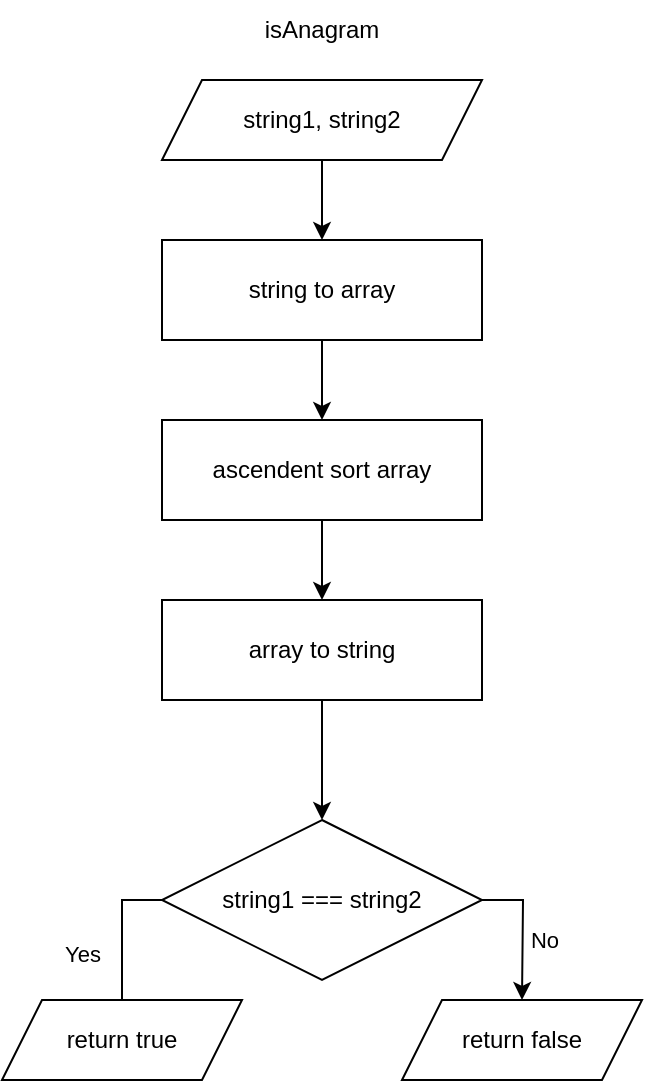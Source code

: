 <mxfile version="16.5.3" type="github">
  <diagram id="C5RBs43oDa-KdzZeNtuy" name="Page-1">
    <mxGraphModel dx="782" dy="476" grid="1" gridSize="10" guides="1" tooltips="1" connect="1" arrows="1" fold="1" page="1" pageScale="1" pageWidth="827" pageHeight="1169" math="0" shadow="0">
      <root>
        <mxCell id="WIyWlLk6GJQsqaUBKTNV-0" />
        <mxCell id="WIyWlLk6GJQsqaUBKTNV-1" parent="WIyWlLk6GJQsqaUBKTNV-0" />
        <mxCell id="6BVRlCWsffEbvUHFUAcI-0" value="string1, string2" style="shape=parallelogram;perimeter=parallelogramPerimeter;whiteSpace=wrap;html=1;fixedSize=1;" vertex="1" parent="WIyWlLk6GJQsqaUBKTNV-1">
          <mxGeometry x="260" y="100" width="160" height="40" as="geometry" />
        </mxCell>
        <mxCell id="6BVRlCWsffEbvUHFUAcI-1" value="" style="endArrow=classic;html=1;rounded=0;exitX=0.5;exitY=1;exitDx=0;exitDy=0;" edge="1" parent="WIyWlLk6GJQsqaUBKTNV-1" source="6BVRlCWsffEbvUHFUAcI-0">
          <mxGeometry width="50" height="50" relative="1" as="geometry">
            <mxPoint x="380" y="270" as="sourcePoint" />
            <mxPoint x="340" y="180" as="targetPoint" />
          </mxGeometry>
        </mxCell>
        <mxCell id="6BVRlCWsffEbvUHFUAcI-2" value="string to array" style="rounded=0;whiteSpace=wrap;html=1;" vertex="1" parent="WIyWlLk6GJQsqaUBKTNV-1">
          <mxGeometry x="260" y="180" width="160" height="50" as="geometry" />
        </mxCell>
        <mxCell id="6BVRlCWsffEbvUHFUAcI-5" value="" style="endArrow=classic;html=1;rounded=0;exitX=0.5;exitY=1;exitDx=0;exitDy=0;" edge="1" parent="WIyWlLk6GJQsqaUBKTNV-1" source="6BVRlCWsffEbvUHFUAcI-2" target="6BVRlCWsffEbvUHFUAcI-6">
          <mxGeometry width="50" height="50" relative="1" as="geometry">
            <mxPoint x="380" y="270" as="sourcePoint" />
            <mxPoint x="340" y="280" as="targetPoint" />
          </mxGeometry>
        </mxCell>
        <mxCell id="6BVRlCWsffEbvUHFUAcI-6" value="ascendent sort array" style="rounded=0;whiteSpace=wrap;html=1;" vertex="1" parent="WIyWlLk6GJQsqaUBKTNV-1">
          <mxGeometry x="260" y="270" width="160" height="50" as="geometry" />
        </mxCell>
        <mxCell id="6BVRlCWsffEbvUHFUAcI-7" value="" style="endArrow=classic;html=1;rounded=0;exitX=0.5;exitY=1;exitDx=0;exitDy=0;entryX=0.5;entryY=0;entryDx=0;entryDy=0;" edge="1" parent="WIyWlLk6GJQsqaUBKTNV-1" source="6BVRlCWsffEbvUHFUAcI-6" target="6BVRlCWsffEbvUHFUAcI-8">
          <mxGeometry width="50" height="50" relative="1" as="geometry">
            <mxPoint x="480" y="380" as="sourcePoint" />
            <mxPoint x="340" y="390" as="targetPoint" />
          </mxGeometry>
        </mxCell>
        <mxCell id="6BVRlCWsffEbvUHFUAcI-8" value="array to string" style="rounded=0;whiteSpace=wrap;html=1;" vertex="1" parent="WIyWlLk6GJQsqaUBKTNV-1">
          <mxGeometry x="260" y="360" width="160" height="50" as="geometry" />
        </mxCell>
        <mxCell id="6BVRlCWsffEbvUHFUAcI-9" value="" style="endArrow=classic;html=1;rounded=0;exitX=0.5;exitY=1;exitDx=0;exitDy=0;" edge="1" parent="WIyWlLk6GJQsqaUBKTNV-1" source="6BVRlCWsffEbvUHFUAcI-8" target="6BVRlCWsffEbvUHFUAcI-10">
          <mxGeometry width="50" height="50" relative="1" as="geometry">
            <mxPoint x="380" y="270" as="sourcePoint" />
            <mxPoint x="340" y="450" as="targetPoint" />
          </mxGeometry>
        </mxCell>
        <mxCell id="6BVRlCWsffEbvUHFUAcI-11" style="edgeStyle=orthogonalEdgeStyle;rounded=0;orthogonalLoop=1;jettySize=auto;html=1;exitX=0;exitY=0.5;exitDx=0;exitDy=0;" edge="1" parent="WIyWlLk6GJQsqaUBKTNV-1" source="6BVRlCWsffEbvUHFUAcI-10">
          <mxGeometry relative="1" as="geometry">
            <mxPoint x="260" y="510" as="targetPoint" />
          </mxGeometry>
        </mxCell>
        <mxCell id="6BVRlCWsffEbvUHFUAcI-12" style="edgeStyle=orthogonalEdgeStyle;rounded=0;orthogonalLoop=1;jettySize=auto;html=1;exitX=0;exitY=0.5;exitDx=0;exitDy=0;" edge="1" parent="WIyWlLk6GJQsqaUBKTNV-1" source="6BVRlCWsffEbvUHFUAcI-10">
          <mxGeometry relative="1" as="geometry">
            <mxPoint x="240" y="560" as="targetPoint" />
          </mxGeometry>
        </mxCell>
        <mxCell id="6BVRlCWsffEbvUHFUAcI-14" value="Yes" style="edgeLabel;html=1;align=center;verticalAlign=middle;resizable=0;points=[];" vertex="1" connectable="0" parent="6BVRlCWsffEbvUHFUAcI-12">
          <mxGeometry x="-0.295" y="-1" relative="1" as="geometry">
            <mxPoint x="-19" y="15" as="offset" />
          </mxGeometry>
        </mxCell>
        <mxCell id="6BVRlCWsffEbvUHFUAcI-13" style="edgeStyle=orthogonalEdgeStyle;rounded=0;orthogonalLoop=1;jettySize=auto;html=1;exitX=1;exitY=0.5;exitDx=0;exitDy=0;" edge="1" parent="WIyWlLk6GJQsqaUBKTNV-1" source="6BVRlCWsffEbvUHFUAcI-10">
          <mxGeometry relative="1" as="geometry">
            <mxPoint x="440" y="560" as="targetPoint" />
          </mxGeometry>
        </mxCell>
        <mxCell id="6BVRlCWsffEbvUHFUAcI-15" value="No" style="edgeLabel;html=1;align=center;verticalAlign=middle;resizable=0;points=[];" vertex="1" connectable="0" parent="6BVRlCWsffEbvUHFUAcI-13">
          <mxGeometry x="-0.009" y="1" relative="1" as="geometry">
            <mxPoint x="9" y="5" as="offset" />
          </mxGeometry>
        </mxCell>
        <mxCell id="6BVRlCWsffEbvUHFUAcI-10" value="string1 === string2" style="rhombus;whiteSpace=wrap;html=1;" vertex="1" parent="WIyWlLk6GJQsqaUBKTNV-1">
          <mxGeometry x="260" y="470" width="160" height="80" as="geometry" />
        </mxCell>
        <mxCell id="6BVRlCWsffEbvUHFUAcI-16" value="return true" style="shape=parallelogram;perimeter=parallelogramPerimeter;whiteSpace=wrap;html=1;fixedSize=1;" vertex="1" parent="WIyWlLk6GJQsqaUBKTNV-1">
          <mxGeometry x="180" y="560" width="120" height="40" as="geometry" />
        </mxCell>
        <mxCell id="6BVRlCWsffEbvUHFUAcI-17" value="return false" style="shape=parallelogram;perimeter=parallelogramPerimeter;whiteSpace=wrap;html=1;fixedSize=1;" vertex="1" parent="WIyWlLk6GJQsqaUBKTNV-1">
          <mxGeometry x="380" y="560" width="120" height="40" as="geometry" />
        </mxCell>
        <mxCell id="6BVRlCWsffEbvUHFUAcI-18" value="isAnagram" style="text;html=1;strokeColor=none;fillColor=none;align=center;verticalAlign=middle;whiteSpace=wrap;rounded=0;" vertex="1" parent="WIyWlLk6GJQsqaUBKTNV-1">
          <mxGeometry x="310" y="60" width="60" height="30" as="geometry" />
        </mxCell>
      </root>
    </mxGraphModel>
  </diagram>
</mxfile>
